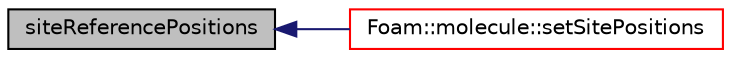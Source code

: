 digraph "siteReferencePositions"
{
  bgcolor="transparent";
  edge [fontname="Helvetica",fontsize="10",labelfontname="Helvetica",labelfontsize="10"];
  node [fontname="Helvetica",fontsize="10",shape=record];
  rankdir="LR";
  Node327 [label="siteReferencePositions",height=0.2,width=0.4,color="black", fillcolor="grey75", style="filled", fontcolor="black"];
  Node327 -> Node328 [dir="back",color="midnightblue",fontsize="10",style="solid",fontname="Helvetica"];
  Node328 [label="Foam::molecule::setSitePositions",height=0.2,width=0.4,color="red",URL="$a25521.html#a34075746abd0afcbb4f471d389da0166"];
}
